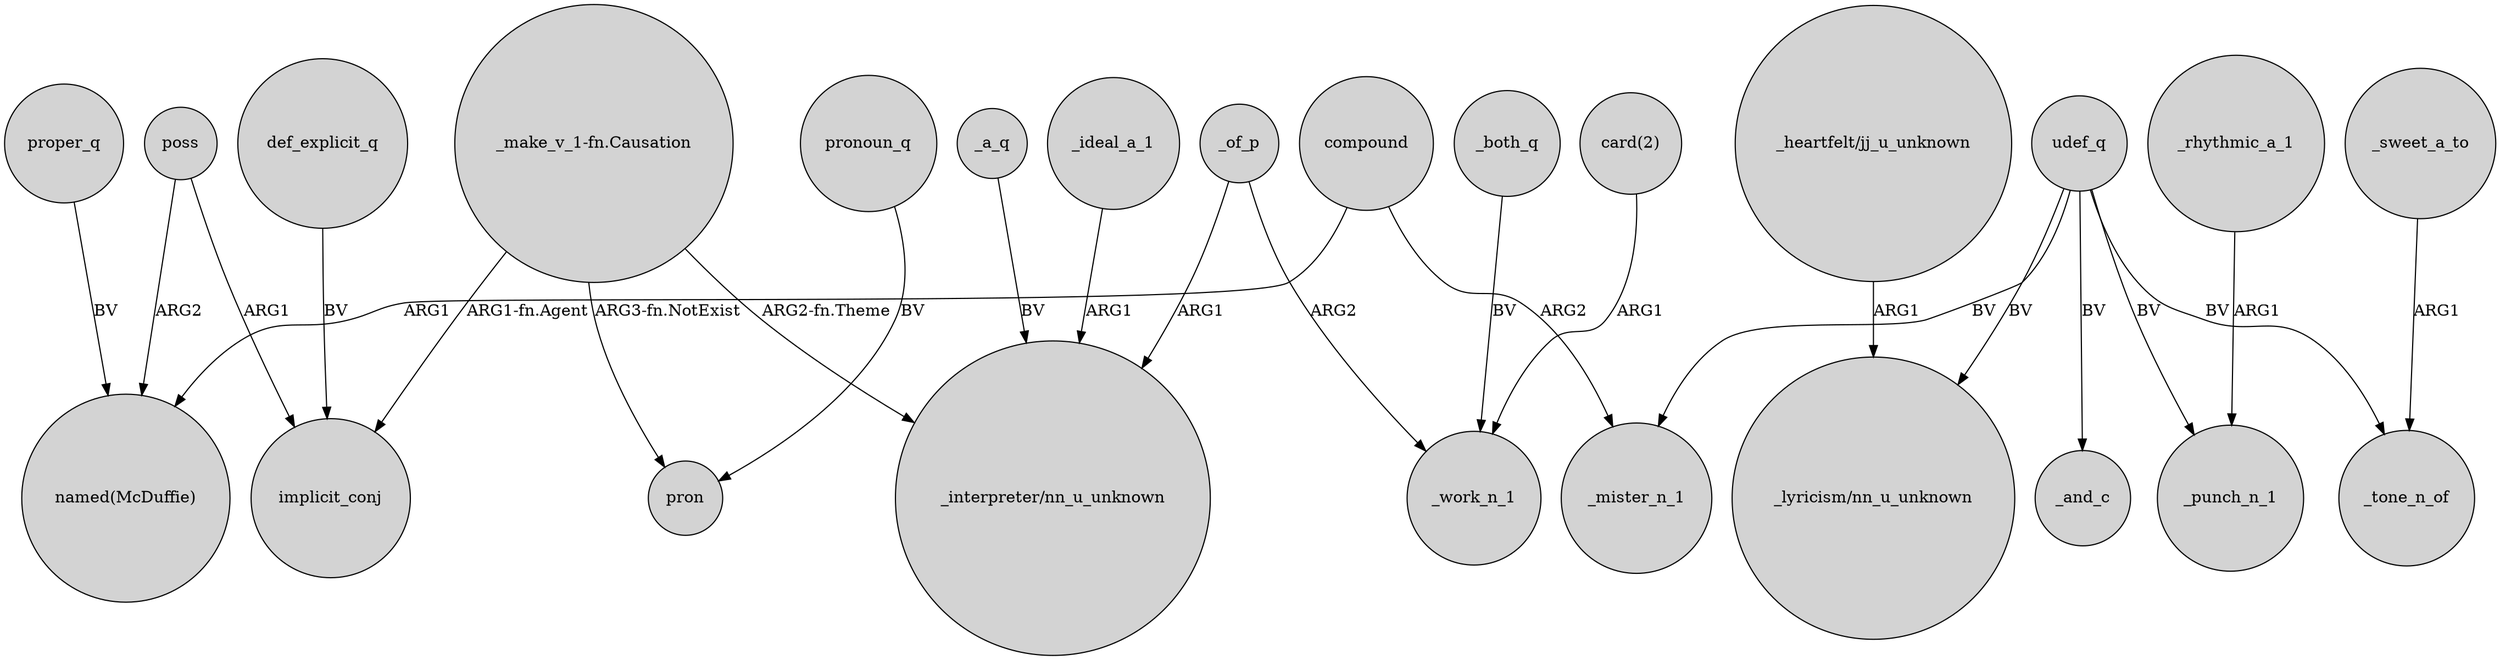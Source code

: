 digraph {
	node [shape=circle style=filled]
	compound -> "named(McDuffie)" [label=ARG1]
	proper_q -> "named(McDuffie)" [label=BV]
	_of_p -> _work_n_1 [label=ARG2]
	compound -> _mister_n_1 [label=ARG2]
	_both_q -> _work_n_1 [label=BV]
	udef_q -> _mister_n_1 [label=BV]
	def_explicit_q -> implicit_conj [label=BV]
	"card(2)" -> _work_n_1 [label=ARG1]
	"_heartfelt/jj_u_unknown" -> "_lyricism/nn_u_unknown" [label=ARG1]
	poss -> "named(McDuffie)" [label=ARG2]
	_sweet_a_to -> _tone_n_of [label=ARG1]
	pronoun_q -> pron [label=BV]
	"_make_v_1-fn.Causation" -> pron [label="ARG3-fn.NotExist"]
	"_make_v_1-fn.Causation" -> "_interpreter/nn_u_unknown" [label="ARG2-fn.Theme"]
	udef_q -> "_lyricism/nn_u_unknown" [label=BV]
	_rhythmic_a_1 -> _punch_n_1 [label=ARG1]
	poss -> implicit_conj [label=ARG1]
	_ideal_a_1 -> "_interpreter/nn_u_unknown" [label=ARG1]
	_of_p -> "_interpreter/nn_u_unknown" [label=ARG1]
	"_make_v_1-fn.Causation" -> implicit_conj [label="ARG1-fn.Agent"]
	udef_q -> _and_c [label=BV]
	udef_q -> _punch_n_1 [label=BV]
	udef_q -> _tone_n_of [label=BV]
	_a_q -> "_interpreter/nn_u_unknown" [label=BV]
}
